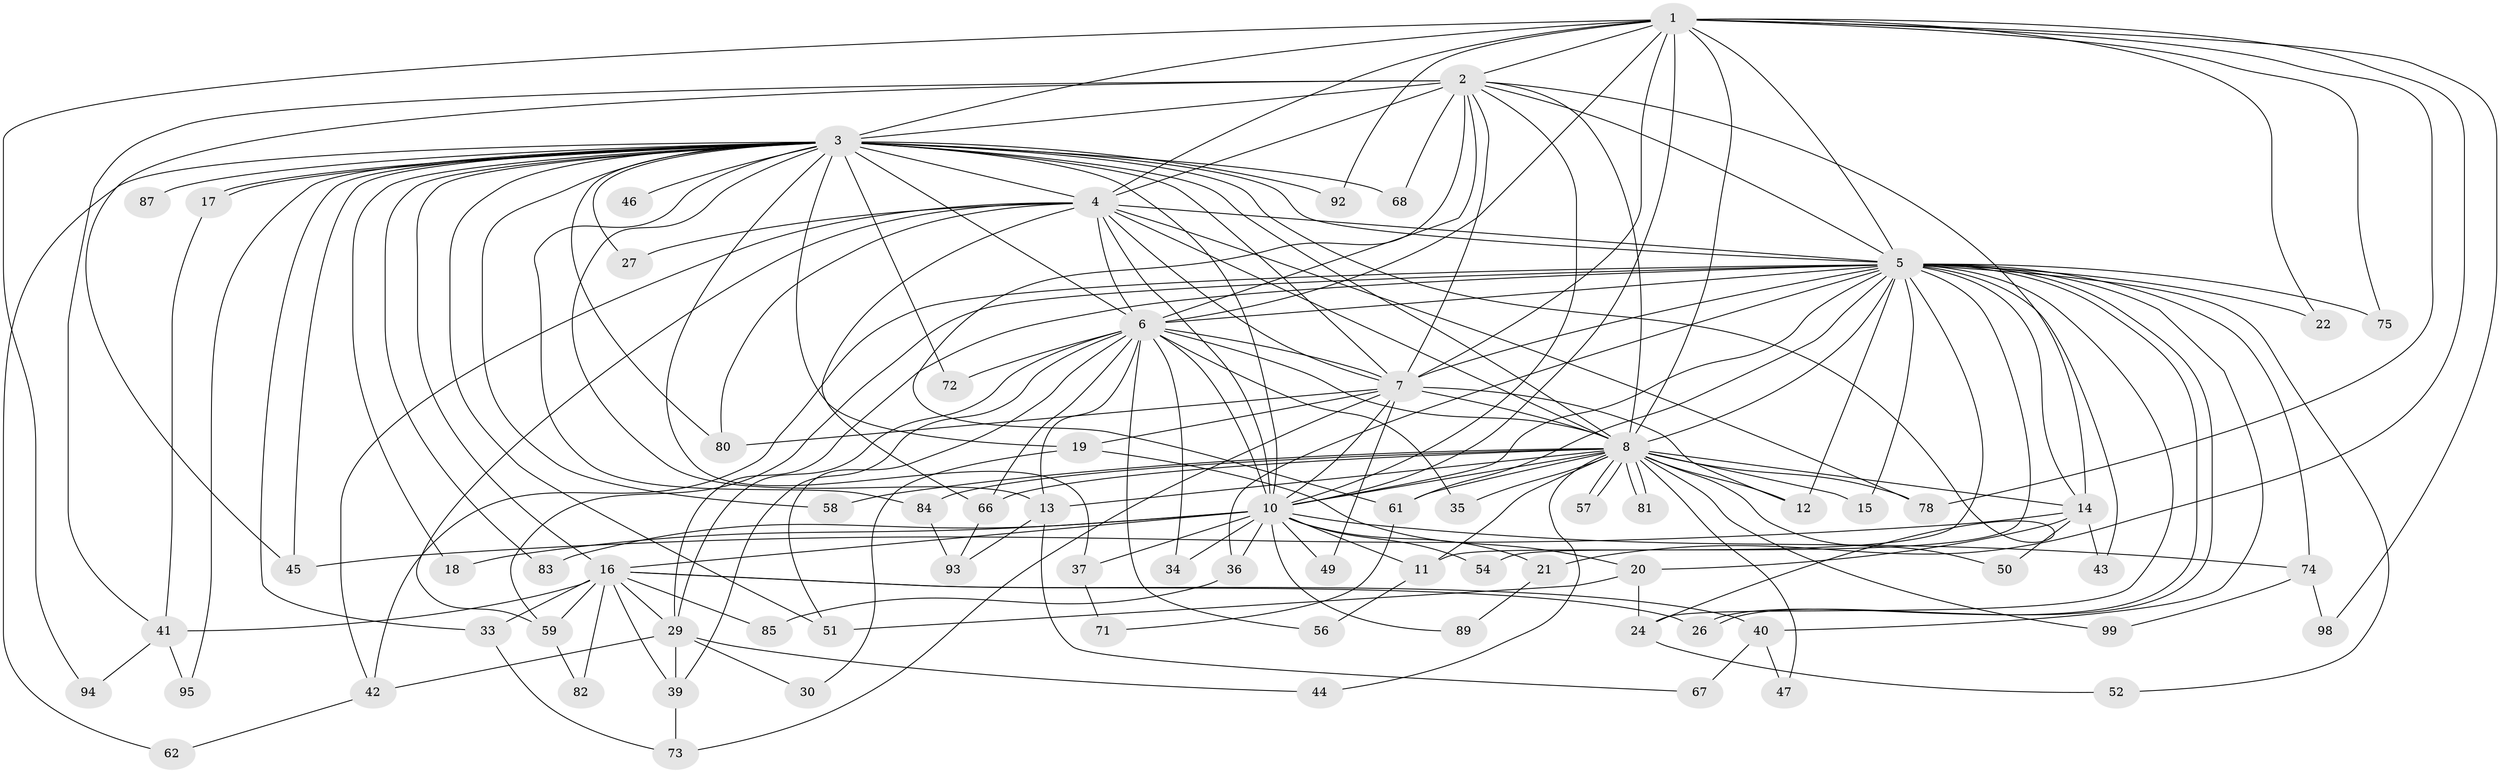 // original degree distribution, {18: 0.01, 16: 0.01, 27: 0.01, 15: 0.01, 29: 0.01, 19: 0.01, 14: 0.01, 30: 0.01, 17: 0.01, 20: 0.01, 4: 0.12, 3: 0.24, 6: 0.03, 2: 0.5, 7: 0.01}
// Generated by graph-tools (version 1.1) at 2025/11/02/27/25 16:11:04]
// undirected, 74 vertices, 183 edges
graph export_dot {
graph [start="1"]
  node [color=gray90,style=filled];
  1 [super="+69"];
  2 [super="+23"];
  3 [super="+9"];
  4 [super="+55"];
  5 [super="+86"];
  6 [super="+31"];
  7 [super="+91"];
  8 [super="+25"];
  10 [super="+48"];
  11;
  12 [super="+90"];
  13 [super="+53"];
  14 [super="+28"];
  15;
  16 [super="+32"];
  17;
  18;
  19;
  20 [super="+63"];
  21;
  22;
  24;
  26;
  27;
  29 [super="+38"];
  30;
  33;
  34;
  35;
  36;
  37;
  39 [super="+70"];
  40;
  41 [super="+65"];
  42 [super="+88"];
  43;
  44;
  45 [super="+64"];
  46;
  47;
  49;
  50;
  51 [super="+60"];
  52;
  54;
  56;
  57;
  58;
  59 [super="+97"];
  61 [super="+77"];
  62;
  66 [super="+76"];
  67;
  68;
  71;
  72;
  73;
  74;
  75;
  78 [super="+79"];
  80 [super="+100"];
  81;
  82;
  83;
  84;
  85;
  87;
  89;
  92;
  93 [super="+96"];
  94;
  95;
  98;
  99;
  1 -- 2;
  1 -- 3 [weight=2];
  1 -- 4;
  1 -- 5;
  1 -- 6 [weight=2];
  1 -- 7;
  1 -- 8 [weight=2];
  1 -- 10;
  1 -- 21;
  1 -- 22;
  1 -- 75;
  1 -- 92;
  1 -- 94;
  1 -- 98;
  1 -- 78;
  2 -- 3 [weight=2];
  2 -- 4 [weight=2];
  2 -- 5;
  2 -- 6;
  2 -- 7;
  2 -- 8 [weight=2];
  2 -- 10;
  2 -- 41;
  2 -- 45;
  2 -- 61;
  2 -- 68;
  2 -- 14;
  3 -- 4 [weight=2];
  3 -- 5 [weight=2];
  3 -- 6 [weight=2];
  3 -- 7 [weight=2];
  3 -- 8 [weight=3];
  3 -- 10 [weight=2];
  3 -- 13;
  3 -- 16;
  3 -- 17;
  3 -- 17;
  3 -- 18;
  3 -- 19;
  3 -- 24;
  3 -- 27;
  3 -- 33;
  3 -- 37;
  3 -- 46 [weight=2];
  3 -- 51;
  3 -- 58;
  3 -- 68;
  3 -- 72;
  3 -- 84;
  3 -- 95;
  3 -- 45;
  3 -- 83;
  3 -- 87;
  3 -- 92;
  3 -- 62;
  3 -- 80;
  4 -- 5;
  4 -- 6;
  4 -- 7;
  4 -- 8;
  4 -- 10;
  4 -- 27;
  4 -- 59;
  4 -- 66;
  4 -- 80;
  4 -- 42;
  4 -- 78;
  5 -- 6;
  5 -- 7;
  5 -- 8 [weight=2];
  5 -- 10;
  5 -- 11;
  5 -- 12;
  5 -- 14;
  5 -- 15;
  5 -- 22;
  5 -- 24;
  5 -- 26;
  5 -- 26;
  5 -- 29;
  5 -- 36;
  5 -- 40;
  5 -- 42;
  5 -- 43;
  5 -- 52;
  5 -- 54;
  5 -- 59;
  5 -- 74;
  5 -- 75;
  5 -- 61;
  6 -- 7;
  6 -- 8;
  6 -- 10;
  6 -- 13;
  6 -- 29;
  6 -- 34;
  6 -- 35;
  6 -- 56;
  6 -- 72;
  6 -- 51;
  6 -- 39;
  6 -- 66;
  7 -- 8;
  7 -- 10;
  7 -- 19;
  7 -- 49;
  7 -- 80;
  7 -- 73;
  7 -- 12;
  8 -- 10;
  8 -- 11;
  8 -- 12;
  8 -- 14;
  8 -- 15;
  8 -- 35;
  8 -- 44;
  8 -- 47;
  8 -- 50;
  8 -- 57;
  8 -- 57;
  8 -- 58;
  8 -- 66;
  8 -- 78;
  8 -- 81;
  8 -- 81;
  8 -- 84;
  8 -- 99;
  8 -- 61;
  8 -- 13;
  10 -- 16;
  10 -- 18;
  10 -- 21;
  10 -- 34;
  10 -- 36;
  10 -- 37;
  10 -- 49;
  10 -- 54;
  10 -- 74;
  10 -- 83;
  10 -- 89;
  10 -- 11;
  11 -- 56;
  13 -- 93;
  13 -- 67;
  14 -- 20;
  14 -- 50;
  14 -- 43;
  14 -- 45;
  16 -- 39;
  16 -- 40;
  16 -- 33;
  16 -- 82;
  16 -- 85;
  16 -- 26;
  16 -- 59;
  16 -- 29;
  16 -- 41;
  17 -- 41;
  19 -- 20;
  19 -- 30;
  20 -- 51;
  20 -- 24;
  21 -- 89;
  24 -- 52;
  29 -- 30;
  29 -- 42;
  29 -- 44;
  29 -- 39;
  33 -- 73;
  36 -- 85;
  37 -- 71;
  39 -- 73;
  40 -- 47;
  40 -- 67;
  41 -- 94;
  41 -- 95;
  42 -- 62;
  59 -- 82;
  61 -- 71;
  66 -- 93;
  74 -- 98;
  74 -- 99;
  84 -- 93;
}
